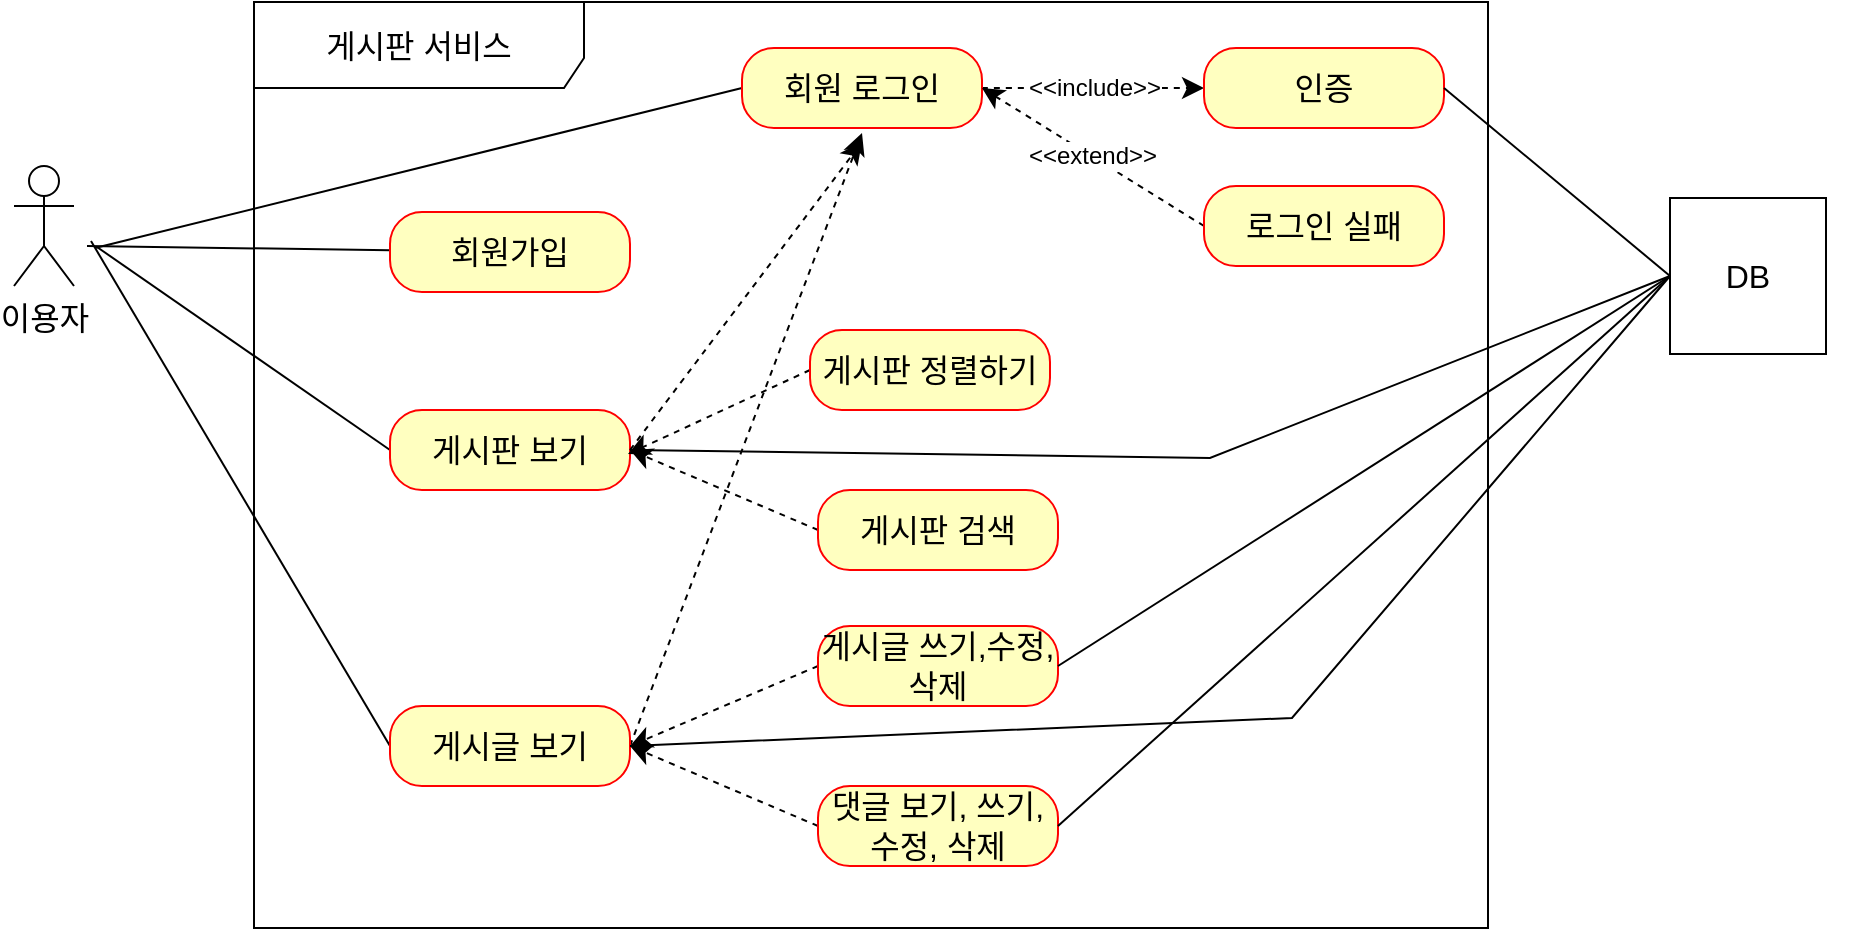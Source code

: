 <mxfile version="23.0.2" type="github">
  <diagram name="페이지-1" id="dR7AV8ZPimmhr0R98upe">
    <mxGraphModel dx="1354" dy="1042" grid="0" gridSize="10" guides="1" tooltips="1" connect="1" arrows="0" fold="1" page="0" pageScale="1" pageWidth="827" pageHeight="1169" math="0" shadow="0">
      <root>
        <mxCell id="0" />
        <mxCell id="1" parent="0" />
        <mxCell id="Dzt7Ekhi85eLiR0Chpl3-1" value="이용자" style="shape=umlActor;verticalLabelPosition=bottom;verticalAlign=top;html=1;fontSize=16;" vertex="1" parent="1">
          <mxGeometry x="-204" y="-300" width="30" height="60" as="geometry" />
        </mxCell>
        <mxCell id="Dzt7Ekhi85eLiR0Chpl3-4" value="게시판 서비스" style="shape=umlFrame;whiteSpace=wrap;html=1;pointerEvents=0;fontSize=16;width=165;height=43;" vertex="1" parent="1">
          <mxGeometry x="-84" y="-382" width="617" height="463" as="geometry" />
        </mxCell>
        <mxCell id="Dzt7Ekhi85eLiR0Chpl3-17" style="edgeStyle=none;curved=1;rounded=0;orthogonalLoop=1;jettySize=auto;html=1;fontSize=12;startSize=8;endSize=8;endArrow=none;endFill=0;" edge="1" parent="1" source="Dzt7Ekhi85eLiR0Chpl3-5">
          <mxGeometry relative="1" as="geometry">
            <mxPoint x="-167.5" y="-260" as="targetPoint" />
          </mxGeometry>
        </mxCell>
        <mxCell id="Dzt7Ekhi85eLiR0Chpl3-5" value="회원가입" style="rounded=1;whiteSpace=wrap;html=1;arcSize=40;fontColor=#000000;fillColor=#ffffc0;strokeColor=#ff0000;fontSize=16;" vertex="1" parent="1">
          <mxGeometry x="-16" y="-277" width="120" height="40" as="geometry" />
        </mxCell>
        <mxCell id="Dzt7Ekhi85eLiR0Chpl3-21" style="edgeStyle=none;curved=1;rounded=0;orthogonalLoop=1;jettySize=auto;html=1;exitX=0;exitY=0.5;exitDx=0;exitDy=0;fontSize=12;startSize=8;endSize=8;endArrow=none;endFill=0;" edge="1" parent="1" source="Dzt7Ekhi85eLiR0Chpl3-7">
          <mxGeometry relative="1" as="geometry">
            <mxPoint x="-162.5" y="-259.5" as="targetPoint" />
          </mxGeometry>
        </mxCell>
        <mxCell id="Dzt7Ekhi85eLiR0Chpl3-7" value="게시판 보기" style="rounded=1;whiteSpace=wrap;html=1;arcSize=40;fontColor=#000000;fillColor=#ffffc0;strokeColor=#ff0000;fontSize=16;" vertex="1" parent="1">
          <mxGeometry x="-16" y="-178" width="120" height="40" as="geometry" />
        </mxCell>
        <mxCell id="Dzt7Ekhi85eLiR0Chpl3-22" style="edgeStyle=none;curved=1;rounded=0;orthogonalLoop=1;jettySize=auto;html=1;exitX=0;exitY=0.5;exitDx=0;exitDy=0;fontSize=12;startSize=8;endSize=8;endArrow=none;endFill=0;" edge="1" parent="1" source="Dzt7Ekhi85eLiR0Chpl3-8">
          <mxGeometry relative="1" as="geometry">
            <mxPoint x="-163.5" y="-259" as="targetPoint" />
          </mxGeometry>
        </mxCell>
        <mxCell id="Dzt7Ekhi85eLiR0Chpl3-25" value="&amp;lt;&amp;lt;include&amp;gt;&amp;gt;" style="edgeStyle=none;curved=1;rounded=0;orthogonalLoop=1;jettySize=auto;html=1;exitX=1;exitY=0.5;exitDx=0;exitDy=0;fontSize=12;startSize=8;endSize=8;dashed=1;" edge="1" parent="1" source="Dzt7Ekhi85eLiR0Chpl3-8" target="Dzt7Ekhi85eLiR0Chpl3-9">
          <mxGeometry relative="1" as="geometry" />
        </mxCell>
        <mxCell id="Dzt7Ekhi85eLiR0Chpl3-8" value="회원 로그인" style="rounded=1;whiteSpace=wrap;html=1;arcSize=40;fontColor=#000000;fillColor=#ffffc0;strokeColor=#ff0000;fontSize=16;" vertex="1" parent="1">
          <mxGeometry x="160" y="-359" width="120" height="40" as="geometry" />
        </mxCell>
        <mxCell id="Dzt7Ekhi85eLiR0Chpl3-9" value="인증" style="rounded=1;whiteSpace=wrap;html=1;arcSize=40;fontColor=#000000;fillColor=#ffffc0;strokeColor=#ff0000;fontSize=16;" vertex="1" parent="1">
          <mxGeometry x="391" y="-359" width="120" height="40" as="geometry" />
        </mxCell>
        <mxCell id="Dzt7Ekhi85eLiR0Chpl3-23" value="&amp;lt;&amp;lt;extend&amp;gt;&amp;gt;" style="edgeStyle=none;curved=1;rounded=0;orthogonalLoop=1;jettySize=auto;html=1;exitX=0;exitY=0.5;exitDx=0;exitDy=0;entryX=1;entryY=0.5;entryDx=0;entryDy=0;fontSize=12;startSize=8;endSize=8;endArrow=classic;endFill=1;dashed=1;" edge="1" parent="1" source="Dzt7Ekhi85eLiR0Chpl3-10" target="Dzt7Ekhi85eLiR0Chpl3-8">
          <mxGeometry relative="1" as="geometry" />
        </mxCell>
        <mxCell id="Dzt7Ekhi85eLiR0Chpl3-10" value="로그인 실패" style="rounded=1;whiteSpace=wrap;html=1;arcSize=40;fontColor=#000000;fillColor=#ffffc0;strokeColor=#ff0000;fontSize=16;" vertex="1" parent="1">
          <mxGeometry x="391" y="-290" width="120" height="40" as="geometry" />
        </mxCell>
        <mxCell id="Dzt7Ekhi85eLiR0Chpl3-29" style="edgeStyle=none;curved=1;rounded=0;orthogonalLoop=1;jettySize=auto;html=1;exitX=0;exitY=0.5;exitDx=0;exitDy=0;fontSize=12;startSize=8;endSize=8;dashed=1;" edge="1" parent="1" source="Dzt7Ekhi85eLiR0Chpl3-11">
          <mxGeometry relative="1" as="geometry">
            <mxPoint x="103" y="-156" as="targetPoint" />
          </mxGeometry>
        </mxCell>
        <mxCell id="Dzt7Ekhi85eLiR0Chpl3-11" value="게시판 정렬하기" style="rounded=1;whiteSpace=wrap;html=1;arcSize=40;fontColor=#000000;fillColor=#ffffc0;strokeColor=#ff0000;fontSize=16;" vertex="1" parent="1">
          <mxGeometry x="194" y="-218" width="120" height="40" as="geometry" />
        </mxCell>
        <mxCell id="Dzt7Ekhi85eLiR0Chpl3-28" style="edgeStyle=none;curved=1;rounded=0;orthogonalLoop=1;jettySize=auto;html=1;exitX=0;exitY=0.5;exitDx=0;exitDy=0;entryX=1;entryY=0.5;entryDx=0;entryDy=0;fontSize=12;startSize=8;endSize=8;dashed=1;" edge="1" parent="1" source="Dzt7Ekhi85eLiR0Chpl3-12" target="Dzt7Ekhi85eLiR0Chpl3-7">
          <mxGeometry relative="1" as="geometry" />
        </mxCell>
        <mxCell id="Dzt7Ekhi85eLiR0Chpl3-12" value="게시판 검색" style="rounded=1;whiteSpace=wrap;html=1;arcSize=40;fontColor=#000000;fillColor=#ffffc0;strokeColor=#ff0000;fontSize=16;" vertex="1" parent="1">
          <mxGeometry x="198" y="-138" width="120" height="40" as="geometry" />
        </mxCell>
        <mxCell id="Dzt7Ekhi85eLiR0Chpl3-30" style="edgeStyle=none;curved=1;rounded=0;orthogonalLoop=1;jettySize=auto;html=1;exitX=0;exitY=0.5;exitDx=0;exitDy=0;entryX=1;entryY=0.5;entryDx=0;entryDy=0;fontSize=12;startSize=8;endSize=8;dashed=1;" edge="1" parent="1" source="Dzt7Ekhi85eLiR0Chpl3-13" target="Dzt7Ekhi85eLiR0Chpl3-15">
          <mxGeometry relative="1" as="geometry" />
        </mxCell>
        <mxCell id="Dzt7Ekhi85eLiR0Chpl3-13" value="게시글 쓰기,수정,삭제" style="rounded=1;whiteSpace=wrap;html=1;arcSize=40;fontColor=#000000;fillColor=#ffffc0;strokeColor=#ff0000;fontSize=16;" vertex="1" parent="1">
          <mxGeometry x="198" y="-70" width="120" height="40" as="geometry" />
        </mxCell>
        <mxCell id="Dzt7Ekhi85eLiR0Chpl3-31" style="edgeStyle=none;curved=1;rounded=0;orthogonalLoop=1;jettySize=auto;html=1;exitX=0;exitY=0.5;exitDx=0;exitDy=0;entryX=1;entryY=0.5;entryDx=0;entryDy=0;fontSize=12;startSize=8;endSize=8;dashed=1;" edge="1" parent="1" source="Dzt7Ekhi85eLiR0Chpl3-14" target="Dzt7Ekhi85eLiR0Chpl3-15">
          <mxGeometry relative="1" as="geometry" />
        </mxCell>
        <mxCell id="Dzt7Ekhi85eLiR0Chpl3-14" value="댓글 보기, 쓰기, 수정, 삭제" style="rounded=1;whiteSpace=wrap;html=1;arcSize=40;fontColor=#000000;fillColor=#ffffc0;strokeColor=#ff0000;fontSize=16;" vertex="1" parent="1">
          <mxGeometry x="198" y="10" width="120" height="40" as="geometry" />
        </mxCell>
        <mxCell id="Dzt7Ekhi85eLiR0Chpl3-20" style="edgeStyle=none;curved=1;rounded=0;orthogonalLoop=1;jettySize=auto;html=1;exitX=0;exitY=0.5;exitDx=0;exitDy=0;fontSize=12;startSize=8;endSize=8;endArrow=none;endFill=0;" edge="1" parent="1" source="Dzt7Ekhi85eLiR0Chpl3-15">
          <mxGeometry relative="1" as="geometry">
            <mxPoint x="-165.5" y="-262.5" as="targetPoint" />
          </mxGeometry>
        </mxCell>
        <mxCell id="Dzt7Ekhi85eLiR0Chpl3-27" style="edgeStyle=none;curved=1;rounded=0;orthogonalLoop=1;jettySize=auto;html=1;exitX=1;exitY=0.5;exitDx=0;exitDy=0;fontSize=12;startSize=8;endSize=8;dashed=1;" edge="1" parent="1" source="Dzt7Ekhi85eLiR0Chpl3-15">
          <mxGeometry relative="1" as="geometry">
            <mxPoint x="220" y="-316.5" as="targetPoint" />
          </mxGeometry>
        </mxCell>
        <mxCell id="Dzt7Ekhi85eLiR0Chpl3-15" value="게시글 보기" style="rounded=1;whiteSpace=wrap;html=1;arcSize=40;fontColor=#000000;fillColor=#ffffc0;strokeColor=#ff0000;fontSize=16;" vertex="1" parent="1">
          <mxGeometry x="-16" y="-30" width="120" height="40" as="geometry" />
        </mxCell>
        <mxCell id="Dzt7Ekhi85eLiR0Chpl3-26" style="edgeStyle=none;curved=1;rounded=0;orthogonalLoop=1;jettySize=auto;html=1;exitX=1;exitY=0.5;exitDx=0;exitDy=0;entryX=0.5;entryY=1.175;entryDx=0;entryDy=0;entryPerimeter=0;fontSize=12;startSize=8;endSize=8;dashed=1;" edge="1" parent="1" source="Dzt7Ekhi85eLiR0Chpl3-7" target="Dzt7Ekhi85eLiR0Chpl3-8">
          <mxGeometry relative="1" as="geometry" />
        </mxCell>
        <mxCell id="Dzt7Ekhi85eLiR0Chpl3-37" style="edgeStyle=none;curved=1;rounded=0;orthogonalLoop=1;jettySize=auto;html=1;exitX=0;exitY=0.5;exitDx=0;exitDy=0;entryX=1;entryY=0.5;entryDx=0;entryDy=0;fontSize=12;startSize=8;endSize=8;endArrow=none;endFill=0;" edge="1" parent="1" source="Dzt7Ekhi85eLiR0Chpl3-32" target="Dzt7Ekhi85eLiR0Chpl3-9">
          <mxGeometry relative="1" as="geometry" />
        </mxCell>
        <mxCell id="Dzt7Ekhi85eLiR0Chpl3-38" style="edgeStyle=none;curved=0;rounded=0;orthogonalLoop=1;jettySize=auto;html=1;exitX=0;exitY=0.5;exitDx=0;exitDy=0;entryX=1;entryY=0.5;entryDx=0;entryDy=0;fontSize=12;startSize=8;endSize=8;endArrow=none;endFill=0;" edge="1" parent="1" source="Dzt7Ekhi85eLiR0Chpl3-32" target="Dzt7Ekhi85eLiR0Chpl3-7">
          <mxGeometry relative="1" as="geometry">
            <Array as="points">
              <mxPoint x="394" y="-154" />
            </Array>
          </mxGeometry>
        </mxCell>
        <mxCell id="Dzt7Ekhi85eLiR0Chpl3-39" style="edgeStyle=none;curved=0;rounded=0;orthogonalLoop=1;jettySize=auto;html=1;exitX=0;exitY=0.5;exitDx=0;exitDy=0;entryX=1;entryY=0.5;entryDx=0;entryDy=0;fontSize=12;startSize=8;endSize=8;endArrow=none;endFill=0;" edge="1" parent="1" source="Dzt7Ekhi85eLiR0Chpl3-32" target="Dzt7Ekhi85eLiR0Chpl3-15">
          <mxGeometry relative="1" as="geometry">
            <Array as="points">
              <mxPoint x="435" y="-24" />
            </Array>
          </mxGeometry>
        </mxCell>
        <mxCell id="Dzt7Ekhi85eLiR0Chpl3-40" style="edgeStyle=none;curved=1;rounded=0;orthogonalLoop=1;jettySize=auto;html=1;exitX=0;exitY=0.5;exitDx=0;exitDy=0;entryX=1;entryY=0.5;entryDx=0;entryDy=0;fontSize=12;startSize=8;endSize=8;endArrow=none;endFill=0;" edge="1" parent="1" source="Dzt7Ekhi85eLiR0Chpl3-32" target="Dzt7Ekhi85eLiR0Chpl3-13">
          <mxGeometry relative="1" as="geometry" />
        </mxCell>
        <mxCell id="Dzt7Ekhi85eLiR0Chpl3-41" style="edgeStyle=none;curved=1;rounded=0;orthogonalLoop=1;jettySize=auto;html=1;exitX=0;exitY=0.5;exitDx=0;exitDy=0;entryX=1;entryY=0.5;entryDx=0;entryDy=0;fontSize=12;startSize=8;endSize=8;endArrow=none;endFill=0;" edge="1" parent="1" source="Dzt7Ekhi85eLiR0Chpl3-32" target="Dzt7Ekhi85eLiR0Chpl3-14">
          <mxGeometry relative="1" as="geometry" />
        </mxCell>
        <mxCell id="Dzt7Ekhi85eLiR0Chpl3-32" value="DB&lt;br&gt;" style="html=1;dropTarget=0;whiteSpace=wrap;fontSize=16;" vertex="1" parent="1">
          <mxGeometry x="624" y="-284" width="78" height="78" as="geometry" />
        </mxCell>
        <mxCell id="Dzt7Ekhi85eLiR0Chpl3-34" style="edgeStyle=none;curved=1;rounded=0;orthogonalLoop=1;jettySize=auto;html=1;exitX=1;exitY=1;exitDx=0;exitDy=0;fontSize=12;startSize=8;endSize=8;" edge="1" parent="1" source="Dzt7Ekhi85eLiR0Chpl3-32" target="Dzt7Ekhi85eLiR0Chpl3-32">
          <mxGeometry relative="1" as="geometry" />
        </mxCell>
      </root>
    </mxGraphModel>
  </diagram>
</mxfile>
